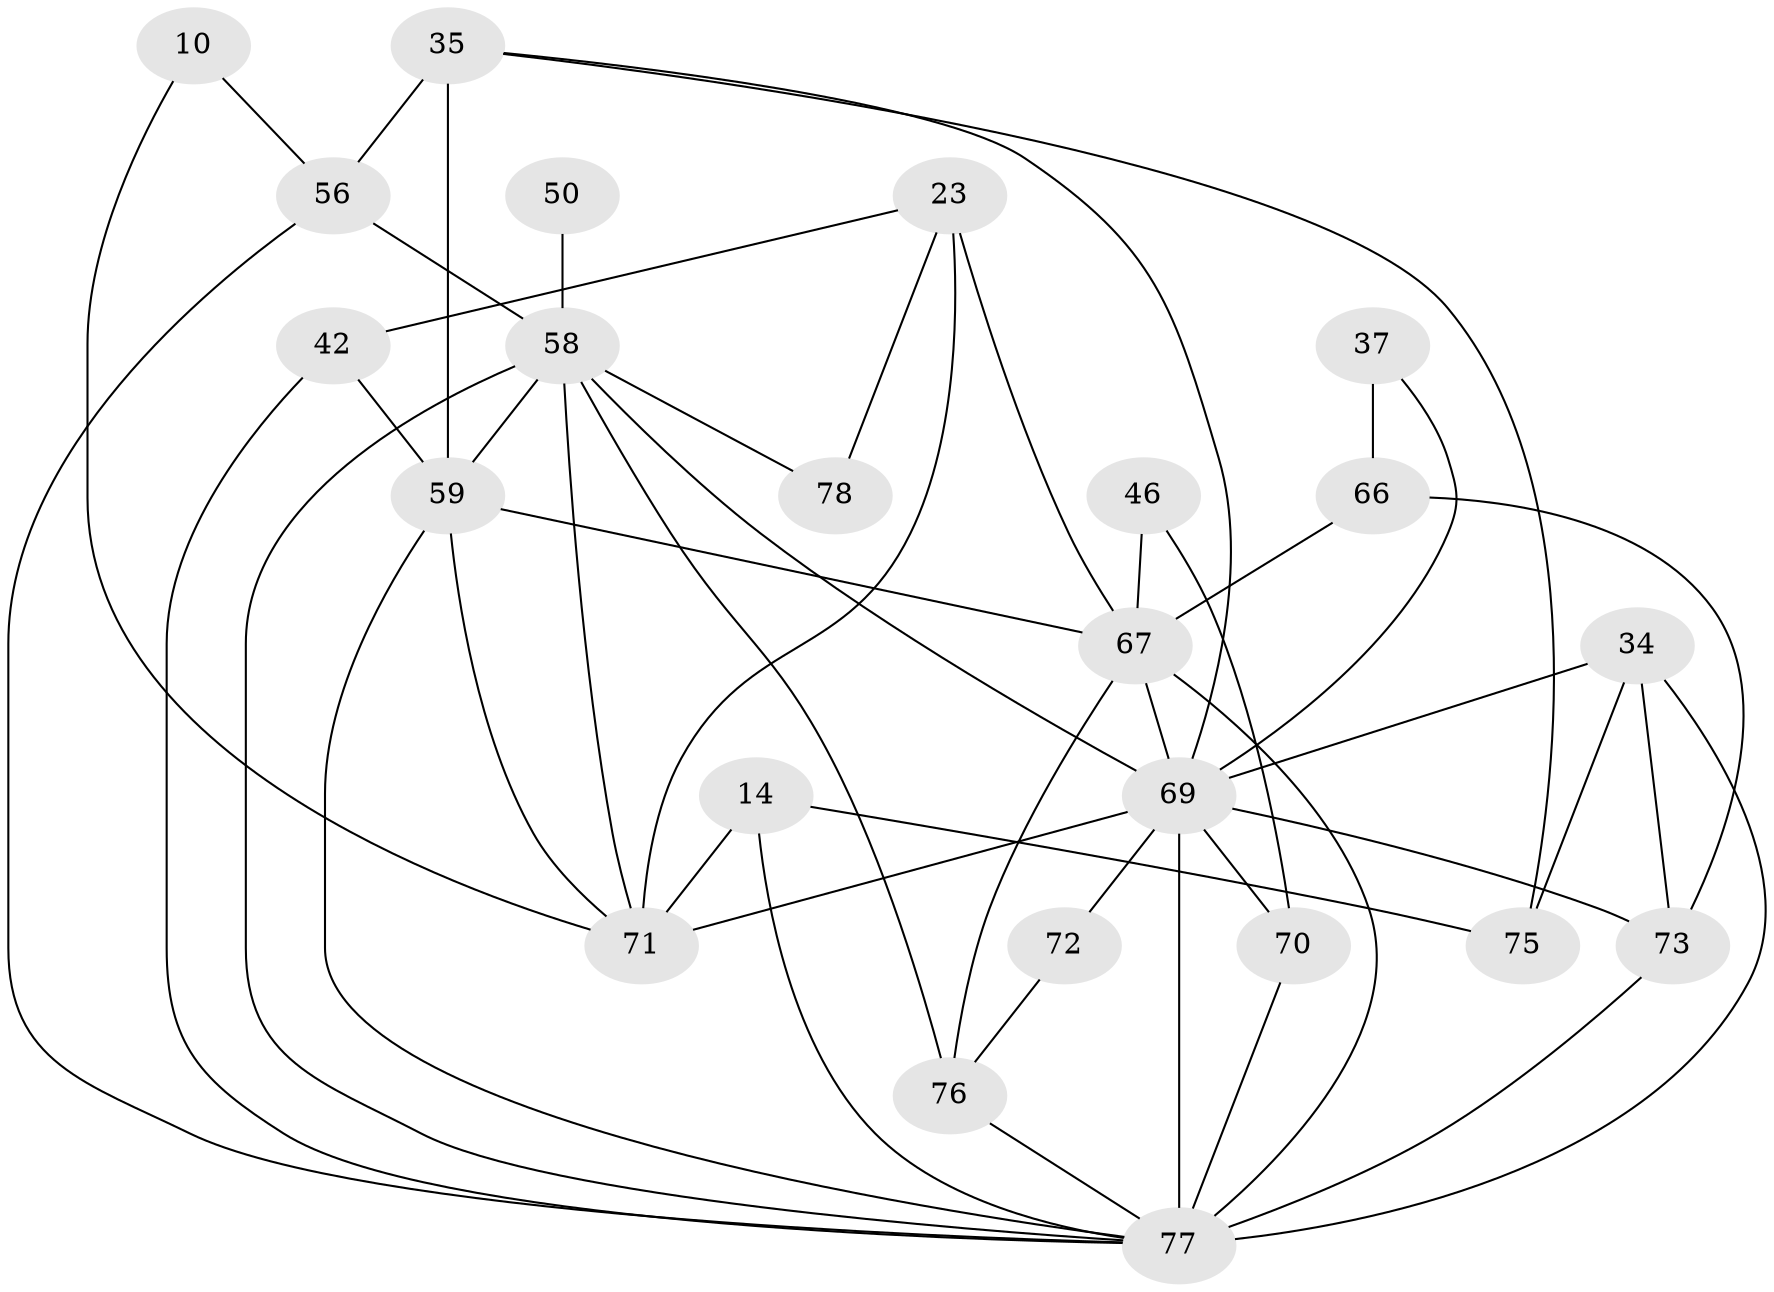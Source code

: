 // original degree distribution, {3: 0.3076923076923077, 2: 0.14102564102564102, 4: 0.24358974358974358, 5: 0.16666666666666666, 8: 0.05128205128205128, 7: 0.038461538461538464, 6: 0.05128205128205128}
// Generated by graph-tools (version 1.1) at 2025/54/03/04/25 21:54:48]
// undirected, 23 vertices, 49 edges
graph export_dot {
graph [start="1"]
  node [color=gray90,style=filled];
  10;
  14;
  23;
  34 [super="+8"];
  35;
  37 [super="+2"];
  42;
  46 [super="+9+24"];
  50;
  56 [super="+1"];
  58 [super="+13+54"];
  59 [super="+51+48"];
  66;
  67 [super="+36+32+29+64"];
  69 [super="+7+4+57+65+61"];
  70 [super="+15"];
  71 [super="+47"];
  72;
  73 [super="+22+68"];
  75;
  76 [super="+3+62+55"];
  77 [super="+28+11+39+60+74"];
  78;
  10 -- 56;
  10 -- 71;
  14 -- 71 [weight=2];
  14 -- 75;
  14 -- 77 [weight=2];
  23 -- 42;
  23 -- 71 [weight=2];
  23 -- 78;
  23 -- 67 [weight=2];
  34 -- 75;
  34 -- 77 [weight=2];
  34 -- 73 [weight=2];
  34 -- 69;
  35 -- 56 [weight=2];
  35 -- 75;
  35 -- 69;
  35 -- 59 [weight=2];
  37 -- 66 [weight=2];
  37 -- 69;
  42 -- 77;
  42 -- 59;
  46 -- 70;
  46 -- 67 [weight=3];
  50 -- 58 [weight=2];
  56 -- 58;
  56 -- 77;
  58 -- 78 [weight=2];
  58 -- 59 [weight=4];
  58 -- 71 [weight=2];
  58 -- 76 [weight=3];
  58 -- 69;
  58 -- 77;
  59 -- 67 [weight=5];
  59 -- 77 [weight=2];
  59 -- 71;
  66 -- 73 [weight=2];
  66 -- 67;
  67 -- 76 [weight=4];
  67 -- 69 [weight=7];
  67 -- 77;
  69 -- 70 [weight=4];
  69 -- 77 [weight=8];
  69 -- 71;
  69 -- 72;
  69 -- 73;
  70 -- 77;
  72 -- 76;
  73 -- 77 [weight=2];
  76 -- 77 [weight=3];
}
